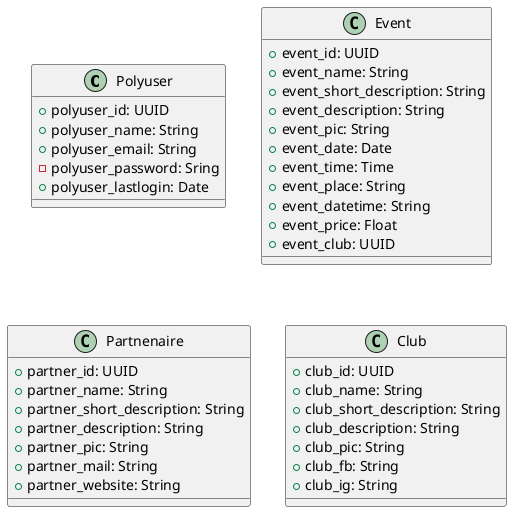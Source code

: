 @startuml db
class Polyuser {
  + polyuser_id: UUID
  + polyuser_name: String
  + polyuser_email: String
  - polyuser_password: Sring
  + polyuser_lastlogin: Date
}

class Event {
  + event_id: UUID
  + event_name: String
  + event_short_description: String
  + event_description: String
  + event_pic: String
  + event_date: Date
  + event_time: Time
  + event_place: String
  + event_datetime: String
  + event_price: Float
  + event_club: UUID
}

class Partnenaire {
  + partner_id: UUID
  + partner_name: String
  + partner_short_description: String
  + partner_description: String
  + partner_pic: String
  + partner_mail: String
  + partner_website: String
}

class Club {
  + club_id: UUID
  + club_name: String
  + club_short_description: String
  + club_description: String
  + club_pic: String
  + club_fb: String
  + club_ig: String
}
@enduml

@startuml Router
package Routes {
  [Users] as User
  [Events] as Event
  [Partnerships] as Partner
  [Clubs] as Club
  [Promos] as Promo
  [Roles] as Role
  [Signin] as Signin
  [Signup] as Signup
}

(DB Connection) as Connection

database Database

Routes --> Connection: send queries
Connection -> Database: transmit queries

Database ..> Connection: receive results
Connection .> Routes: transmit results
@enduml

@startuml protectedResources
[Routes]

package Middlewares {
  [Token validation] as Token
  [Email validation] as Email
  [Password validation] as Password
}

(DB Connection) as Connection

database Database

Routes -d-> Middlewares: send queries
Middlewares .u.> Routes: on failure:\nsend error
Middlewares -u-> Connection: on success:\ntransmit queries
Connection -r-> Database: execute queries
Database .l.> Connection: send results
Connection .l.> Routes: transmit results
@enduml